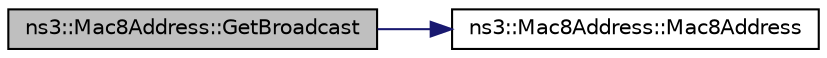 digraph "ns3::Mac8Address::GetBroadcast"
{
 // LATEX_PDF_SIZE
  edge [fontname="Helvetica",fontsize="10",labelfontname="Helvetica",labelfontsize="10"];
  node [fontname="Helvetica",fontsize="10",shape=record];
  rankdir="LR";
  Node1 [label="ns3::Mac8Address::GetBroadcast",height=0.2,width=0.4,color="black", fillcolor="grey75", style="filled", fontcolor="black",tooltip="Get the broadcast address (255)."];
  Node1 -> Node2 [color="midnightblue",fontsize="10",style="solid",fontname="Helvetica"];
  Node2 [label="ns3::Mac8Address::Mac8Address",height=0.2,width=0.4,color="black", fillcolor="white", style="filled",URL="$classns3_1_1_mac8_address.html#afb55d36f0398e8ce0cd86f1fb73db76e",tooltip="Constructor."];
}
